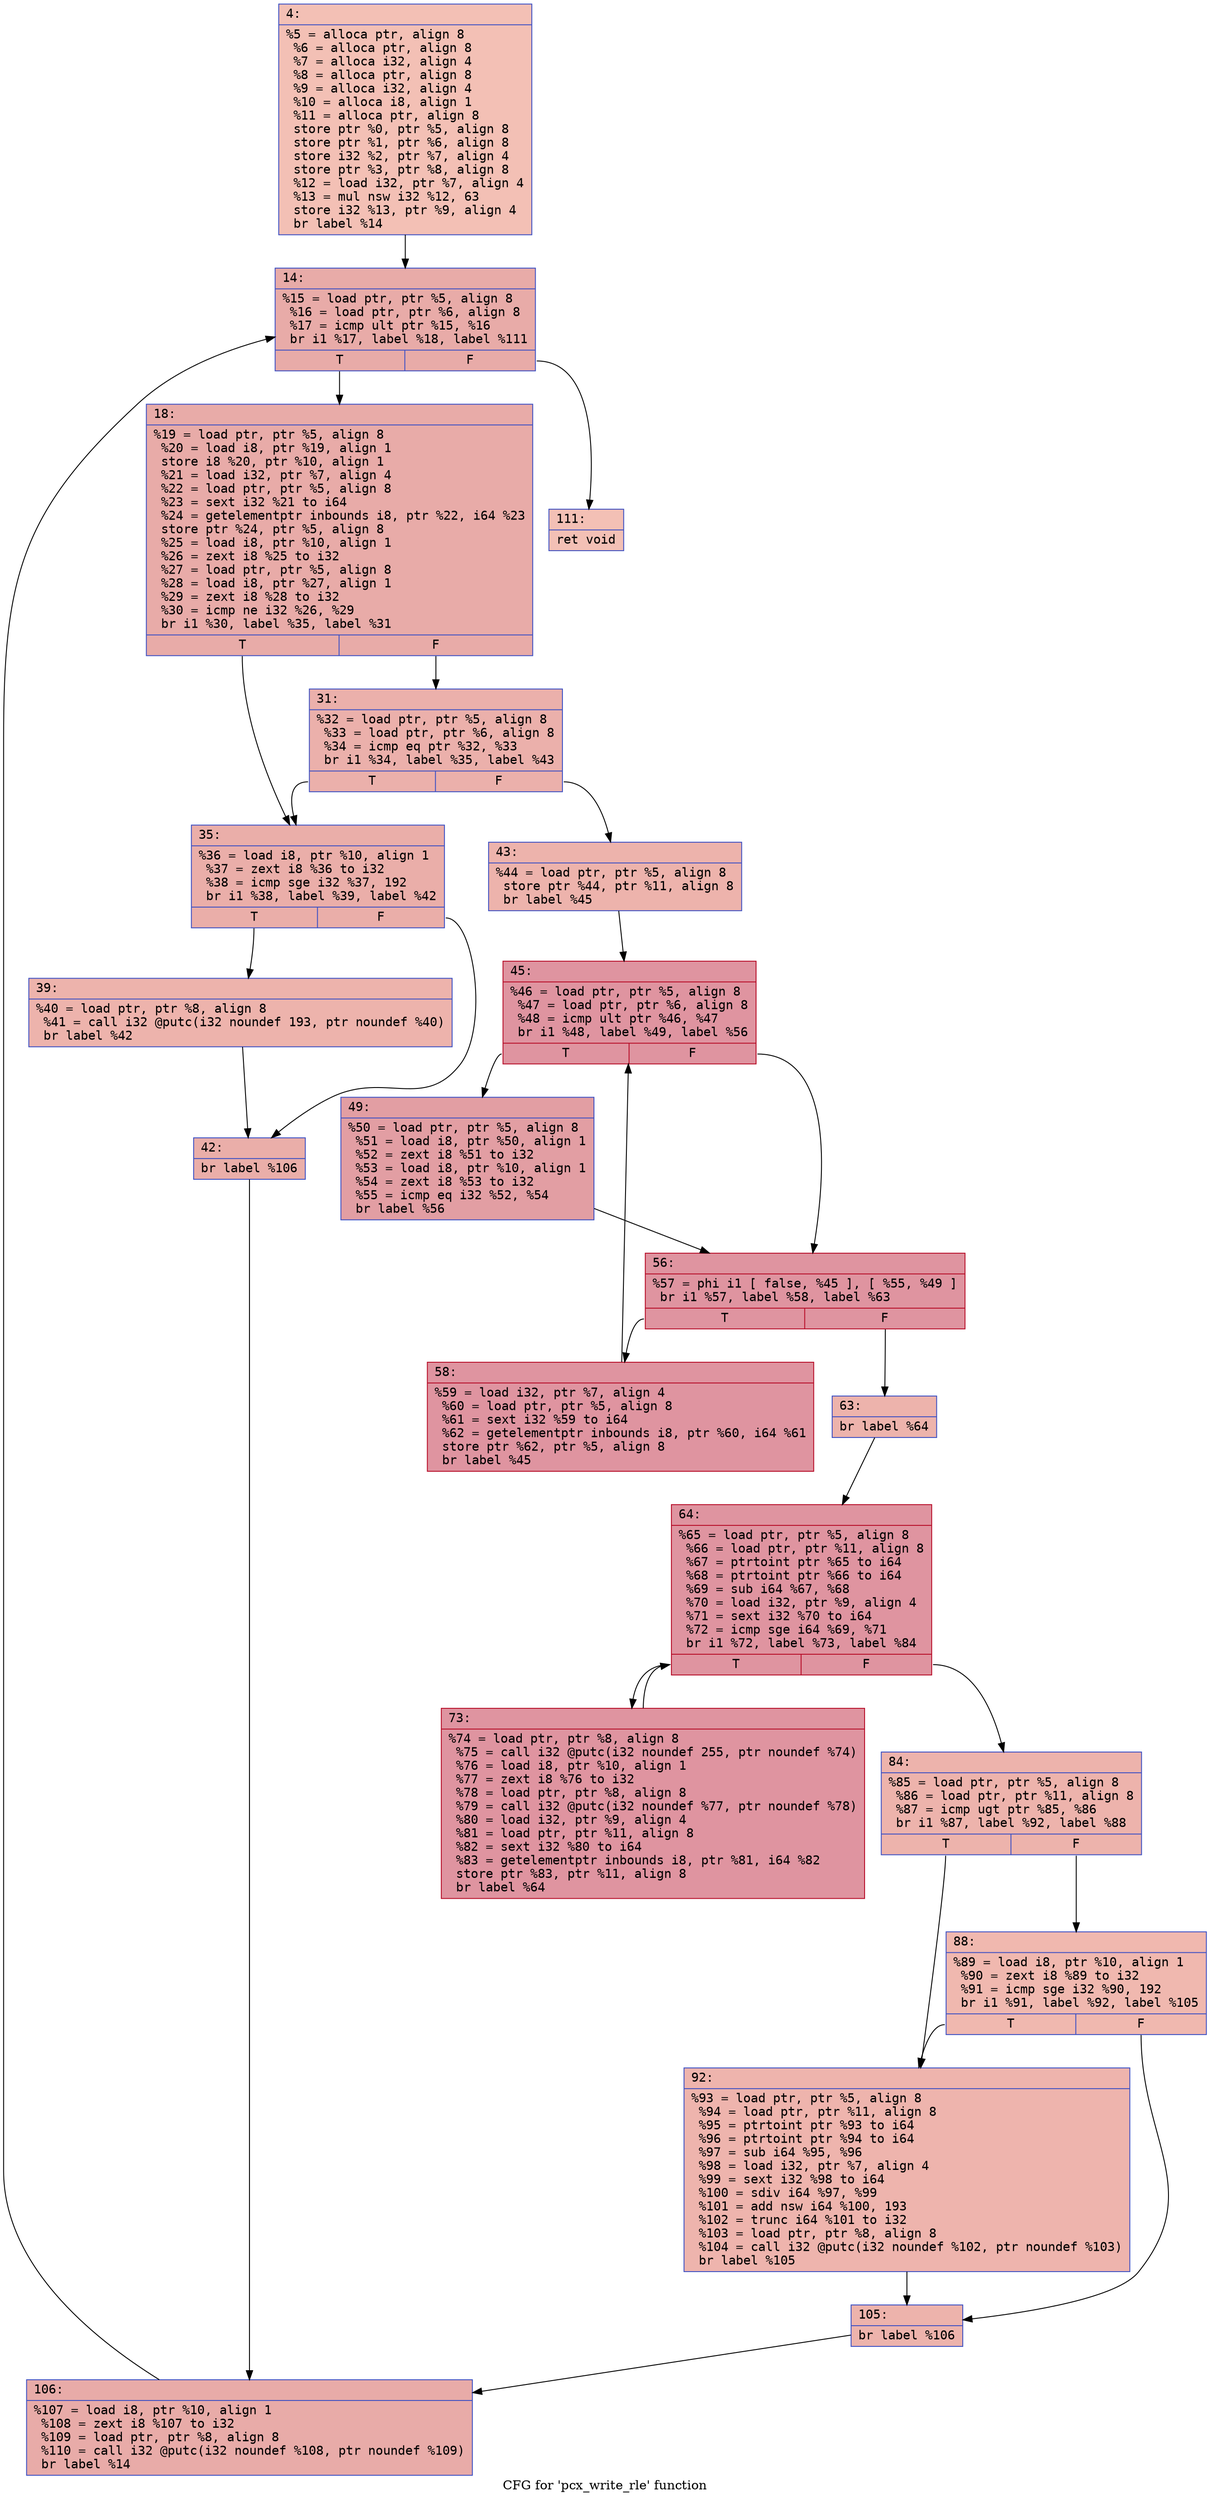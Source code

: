 digraph "CFG for 'pcx_write_rle' function" {
	label="CFG for 'pcx_write_rle' function";

	Node0x600003a3b4d0 [shape=record,color="#3d50c3ff", style=filled, fillcolor="#e5705870" fontname="Courier",label="{4:\l|  %5 = alloca ptr, align 8\l  %6 = alloca ptr, align 8\l  %7 = alloca i32, align 4\l  %8 = alloca ptr, align 8\l  %9 = alloca i32, align 4\l  %10 = alloca i8, align 1\l  %11 = alloca ptr, align 8\l  store ptr %0, ptr %5, align 8\l  store ptr %1, ptr %6, align 8\l  store i32 %2, ptr %7, align 4\l  store ptr %3, ptr %8, align 8\l  %12 = load i32, ptr %7, align 4\l  %13 = mul nsw i32 %12, 63\l  store i32 %13, ptr %9, align 4\l  br label %14\l}"];
	Node0x600003a3b4d0 -> Node0x600003a3b520[tooltip="4 -> 14\nProbability 100.00%" ];
	Node0x600003a3b520 [shape=record,color="#3d50c3ff", style=filled, fillcolor="#cc403a70" fontname="Courier",label="{14:\l|  %15 = load ptr, ptr %5, align 8\l  %16 = load ptr, ptr %6, align 8\l  %17 = icmp ult ptr %15, %16\l  br i1 %17, label %18, label %111\l|{<s0>T|<s1>F}}"];
	Node0x600003a3b520:s0 -> Node0x600003a3b570[tooltip="14 -> 18\nProbability 96.88%" ];
	Node0x600003a3b520:s1 -> Node0x600003a3bb10[tooltip="14 -> 111\nProbability 3.12%" ];
	Node0x600003a3b570 [shape=record,color="#3d50c3ff", style=filled, fillcolor="#cc403a70" fontname="Courier",label="{18:\l|  %19 = load ptr, ptr %5, align 8\l  %20 = load i8, ptr %19, align 1\l  store i8 %20, ptr %10, align 1\l  %21 = load i32, ptr %7, align 4\l  %22 = load ptr, ptr %5, align 8\l  %23 = sext i32 %21 to i64\l  %24 = getelementptr inbounds i8, ptr %22, i64 %23\l  store ptr %24, ptr %5, align 8\l  %25 = load i8, ptr %10, align 1\l  %26 = zext i8 %25 to i32\l  %27 = load ptr, ptr %5, align 8\l  %28 = load i8, ptr %27, align 1\l  %29 = zext i8 %28 to i32\l  %30 = icmp ne i32 %26, %29\l  br i1 %30, label %35, label %31\l|{<s0>T|<s1>F}}"];
	Node0x600003a3b570:s0 -> Node0x600003a3b610[tooltip="18 -> 35\nProbability 50.00%" ];
	Node0x600003a3b570:s1 -> Node0x600003a3b5c0[tooltip="18 -> 31\nProbability 50.00%" ];
	Node0x600003a3b5c0 [shape=record,color="#3d50c3ff", style=filled, fillcolor="#d24b4070" fontname="Courier",label="{31:\l|  %32 = load ptr, ptr %5, align 8\l  %33 = load ptr, ptr %6, align 8\l  %34 = icmp eq ptr %32, %33\l  br i1 %34, label %35, label %43\l|{<s0>T|<s1>F}}"];
	Node0x600003a3b5c0:s0 -> Node0x600003a3b610[tooltip="31 -> 35\nProbability 37.50%" ];
	Node0x600003a3b5c0:s1 -> Node0x600003a3b700[tooltip="31 -> 43\nProbability 62.50%" ];
	Node0x600003a3b610 [shape=record,color="#3d50c3ff", style=filled, fillcolor="#d0473d70" fontname="Courier",label="{35:\l|  %36 = load i8, ptr %10, align 1\l  %37 = zext i8 %36 to i32\l  %38 = icmp sge i32 %37, 192\l  br i1 %38, label %39, label %42\l|{<s0>T|<s1>F}}"];
	Node0x600003a3b610:s0 -> Node0x600003a3b660[tooltip="35 -> 39\nProbability 50.00%" ];
	Node0x600003a3b610:s1 -> Node0x600003a3b6b0[tooltip="35 -> 42\nProbability 50.00%" ];
	Node0x600003a3b660 [shape=record,color="#3d50c3ff", style=filled, fillcolor="#d6524470" fontname="Courier",label="{39:\l|  %40 = load ptr, ptr %8, align 8\l  %41 = call i32 @putc(i32 noundef 193, ptr noundef %40)\l  br label %42\l}"];
	Node0x600003a3b660 -> Node0x600003a3b6b0[tooltip="39 -> 42\nProbability 100.00%" ];
	Node0x600003a3b6b0 [shape=record,color="#3d50c3ff", style=filled, fillcolor="#d0473d70" fontname="Courier",label="{42:\l|  br label %106\l}"];
	Node0x600003a3b6b0 -> Node0x600003a3bac0[tooltip="42 -> 106\nProbability 100.00%" ];
	Node0x600003a3b700 [shape=record,color="#3d50c3ff", style=filled, fillcolor="#d6524470" fontname="Courier",label="{43:\l|  %44 = load ptr, ptr %5, align 8\l  store ptr %44, ptr %11, align 8\l  br label %45\l}"];
	Node0x600003a3b700 -> Node0x600003a3b750[tooltip="43 -> 45\nProbability 100.00%" ];
	Node0x600003a3b750 [shape=record,color="#b70d28ff", style=filled, fillcolor="#b70d2870" fontname="Courier",label="{45:\l|  %46 = load ptr, ptr %5, align 8\l  %47 = load ptr, ptr %6, align 8\l  %48 = icmp ult ptr %46, %47\l  br i1 %48, label %49, label %56\l|{<s0>T|<s1>F}}"];
	Node0x600003a3b750:s0 -> Node0x600003a3b7a0[tooltip="45 -> 49\nProbability 50.00%" ];
	Node0x600003a3b750:s1 -> Node0x600003a3b7f0[tooltip="45 -> 56\nProbability 50.00%" ];
	Node0x600003a3b7a0 [shape=record,color="#3d50c3ff", style=filled, fillcolor="#be242e70" fontname="Courier",label="{49:\l|  %50 = load ptr, ptr %5, align 8\l  %51 = load i8, ptr %50, align 1\l  %52 = zext i8 %51 to i32\l  %53 = load i8, ptr %10, align 1\l  %54 = zext i8 %53 to i32\l  %55 = icmp eq i32 %52, %54\l  br label %56\l}"];
	Node0x600003a3b7a0 -> Node0x600003a3b7f0[tooltip="49 -> 56\nProbability 100.00%" ];
	Node0x600003a3b7f0 [shape=record,color="#b70d28ff", style=filled, fillcolor="#b70d2870" fontname="Courier",label="{56:\l|  %57 = phi i1 [ false, %45 ], [ %55, %49 ]\l  br i1 %57, label %58, label %63\l|{<s0>T|<s1>F}}"];
	Node0x600003a3b7f0:s0 -> Node0x600003a3b840[tooltip="56 -> 58\nProbability 96.88%" ];
	Node0x600003a3b7f0:s1 -> Node0x600003a3b890[tooltip="56 -> 63\nProbability 3.12%" ];
	Node0x600003a3b840 [shape=record,color="#b70d28ff", style=filled, fillcolor="#b70d2870" fontname="Courier",label="{58:\l|  %59 = load i32, ptr %7, align 4\l  %60 = load ptr, ptr %5, align 8\l  %61 = sext i32 %59 to i64\l  %62 = getelementptr inbounds i8, ptr %60, i64 %61\l  store ptr %62, ptr %5, align 8\l  br label %45\l}"];
	Node0x600003a3b840 -> Node0x600003a3b750[tooltip="58 -> 45\nProbability 100.00%" ];
	Node0x600003a3b890 [shape=record,color="#3d50c3ff", style=filled, fillcolor="#d6524470" fontname="Courier",label="{63:\l|  br label %64\l}"];
	Node0x600003a3b890 -> Node0x600003a3b8e0[tooltip="63 -> 64\nProbability 100.00%" ];
	Node0x600003a3b8e0 [shape=record,color="#b70d28ff", style=filled, fillcolor="#b70d2870" fontname="Courier",label="{64:\l|  %65 = load ptr, ptr %5, align 8\l  %66 = load ptr, ptr %11, align 8\l  %67 = ptrtoint ptr %65 to i64\l  %68 = ptrtoint ptr %66 to i64\l  %69 = sub i64 %67, %68\l  %70 = load i32, ptr %9, align 4\l  %71 = sext i32 %70 to i64\l  %72 = icmp sge i64 %69, %71\l  br i1 %72, label %73, label %84\l|{<s0>T|<s1>F}}"];
	Node0x600003a3b8e0:s0 -> Node0x600003a3b930[tooltip="64 -> 73\nProbability 96.88%" ];
	Node0x600003a3b8e0:s1 -> Node0x600003a3b980[tooltip="64 -> 84\nProbability 3.12%" ];
	Node0x600003a3b930 [shape=record,color="#b70d28ff", style=filled, fillcolor="#b70d2870" fontname="Courier",label="{73:\l|  %74 = load ptr, ptr %8, align 8\l  %75 = call i32 @putc(i32 noundef 255, ptr noundef %74)\l  %76 = load i8, ptr %10, align 1\l  %77 = zext i8 %76 to i32\l  %78 = load ptr, ptr %8, align 8\l  %79 = call i32 @putc(i32 noundef %77, ptr noundef %78)\l  %80 = load i32, ptr %9, align 4\l  %81 = load ptr, ptr %11, align 8\l  %82 = sext i32 %80 to i64\l  %83 = getelementptr inbounds i8, ptr %81, i64 %82\l  store ptr %83, ptr %11, align 8\l  br label %64\l}"];
	Node0x600003a3b930 -> Node0x600003a3b8e0[tooltip="73 -> 64\nProbability 100.00%" ];
	Node0x600003a3b980 [shape=record,color="#3d50c3ff", style=filled, fillcolor="#d6524470" fontname="Courier",label="{84:\l|  %85 = load ptr, ptr %5, align 8\l  %86 = load ptr, ptr %11, align 8\l  %87 = icmp ugt ptr %85, %86\l  br i1 %87, label %92, label %88\l|{<s0>T|<s1>F}}"];
	Node0x600003a3b980:s0 -> Node0x600003a3ba20[tooltip="84 -> 92\nProbability 50.00%" ];
	Node0x600003a3b980:s1 -> Node0x600003a3b9d0[tooltip="84 -> 88\nProbability 50.00%" ];
	Node0x600003a3b9d0 [shape=record,color="#3d50c3ff", style=filled, fillcolor="#dc5d4a70" fontname="Courier",label="{88:\l|  %89 = load i8, ptr %10, align 1\l  %90 = zext i8 %89 to i32\l  %91 = icmp sge i32 %90, 192\l  br i1 %91, label %92, label %105\l|{<s0>T|<s1>F}}"];
	Node0x600003a3b9d0:s0 -> Node0x600003a3ba20[tooltip="88 -> 92\nProbability 50.00%" ];
	Node0x600003a3b9d0:s1 -> Node0x600003a3ba70[tooltip="88 -> 105\nProbability 50.00%" ];
	Node0x600003a3ba20 [shape=record,color="#3d50c3ff", style=filled, fillcolor="#d8564670" fontname="Courier",label="{92:\l|  %93 = load ptr, ptr %5, align 8\l  %94 = load ptr, ptr %11, align 8\l  %95 = ptrtoint ptr %93 to i64\l  %96 = ptrtoint ptr %94 to i64\l  %97 = sub i64 %95, %96\l  %98 = load i32, ptr %7, align 4\l  %99 = sext i32 %98 to i64\l  %100 = sdiv i64 %97, %99\l  %101 = add nsw i64 %100, 193\l  %102 = trunc i64 %101 to i32\l  %103 = load ptr, ptr %8, align 8\l  %104 = call i32 @putc(i32 noundef %102, ptr noundef %103)\l  br label %105\l}"];
	Node0x600003a3ba20 -> Node0x600003a3ba70[tooltip="92 -> 105\nProbability 100.00%" ];
	Node0x600003a3ba70 [shape=record,color="#3d50c3ff", style=filled, fillcolor="#d6524470" fontname="Courier",label="{105:\l|  br label %106\l}"];
	Node0x600003a3ba70 -> Node0x600003a3bac0[tooltip="105 -> 106\nProbability 100.00%" ];
	Node0x600003a3bac0 [shape=record,color="#3d50c3ff", style=filled, fillcolor="#cc403a70" fontname="Courier",label="{106:\l|  %107 = load i8, ptr %10, align 1\l  %108 = zext i8 %107 to i32\l  %109 = load ptr, ptr %8, align 8\l  %110 = call i32 @putc(i32 noundef %108, ptr noundef %109)\l  br label %14\l}"];
	Node0x600003a3bac0 -> Node0x600003a3b520[tooltip="106 -> 14\nProbability 100.00%" ];
	Node0x600003a3bb10 [shape=record,color="#3d50c3ff", style=filled, fillcolor="#e5705870" fontname="Courier",label="{111:\l|  ret void\l}"];
}
